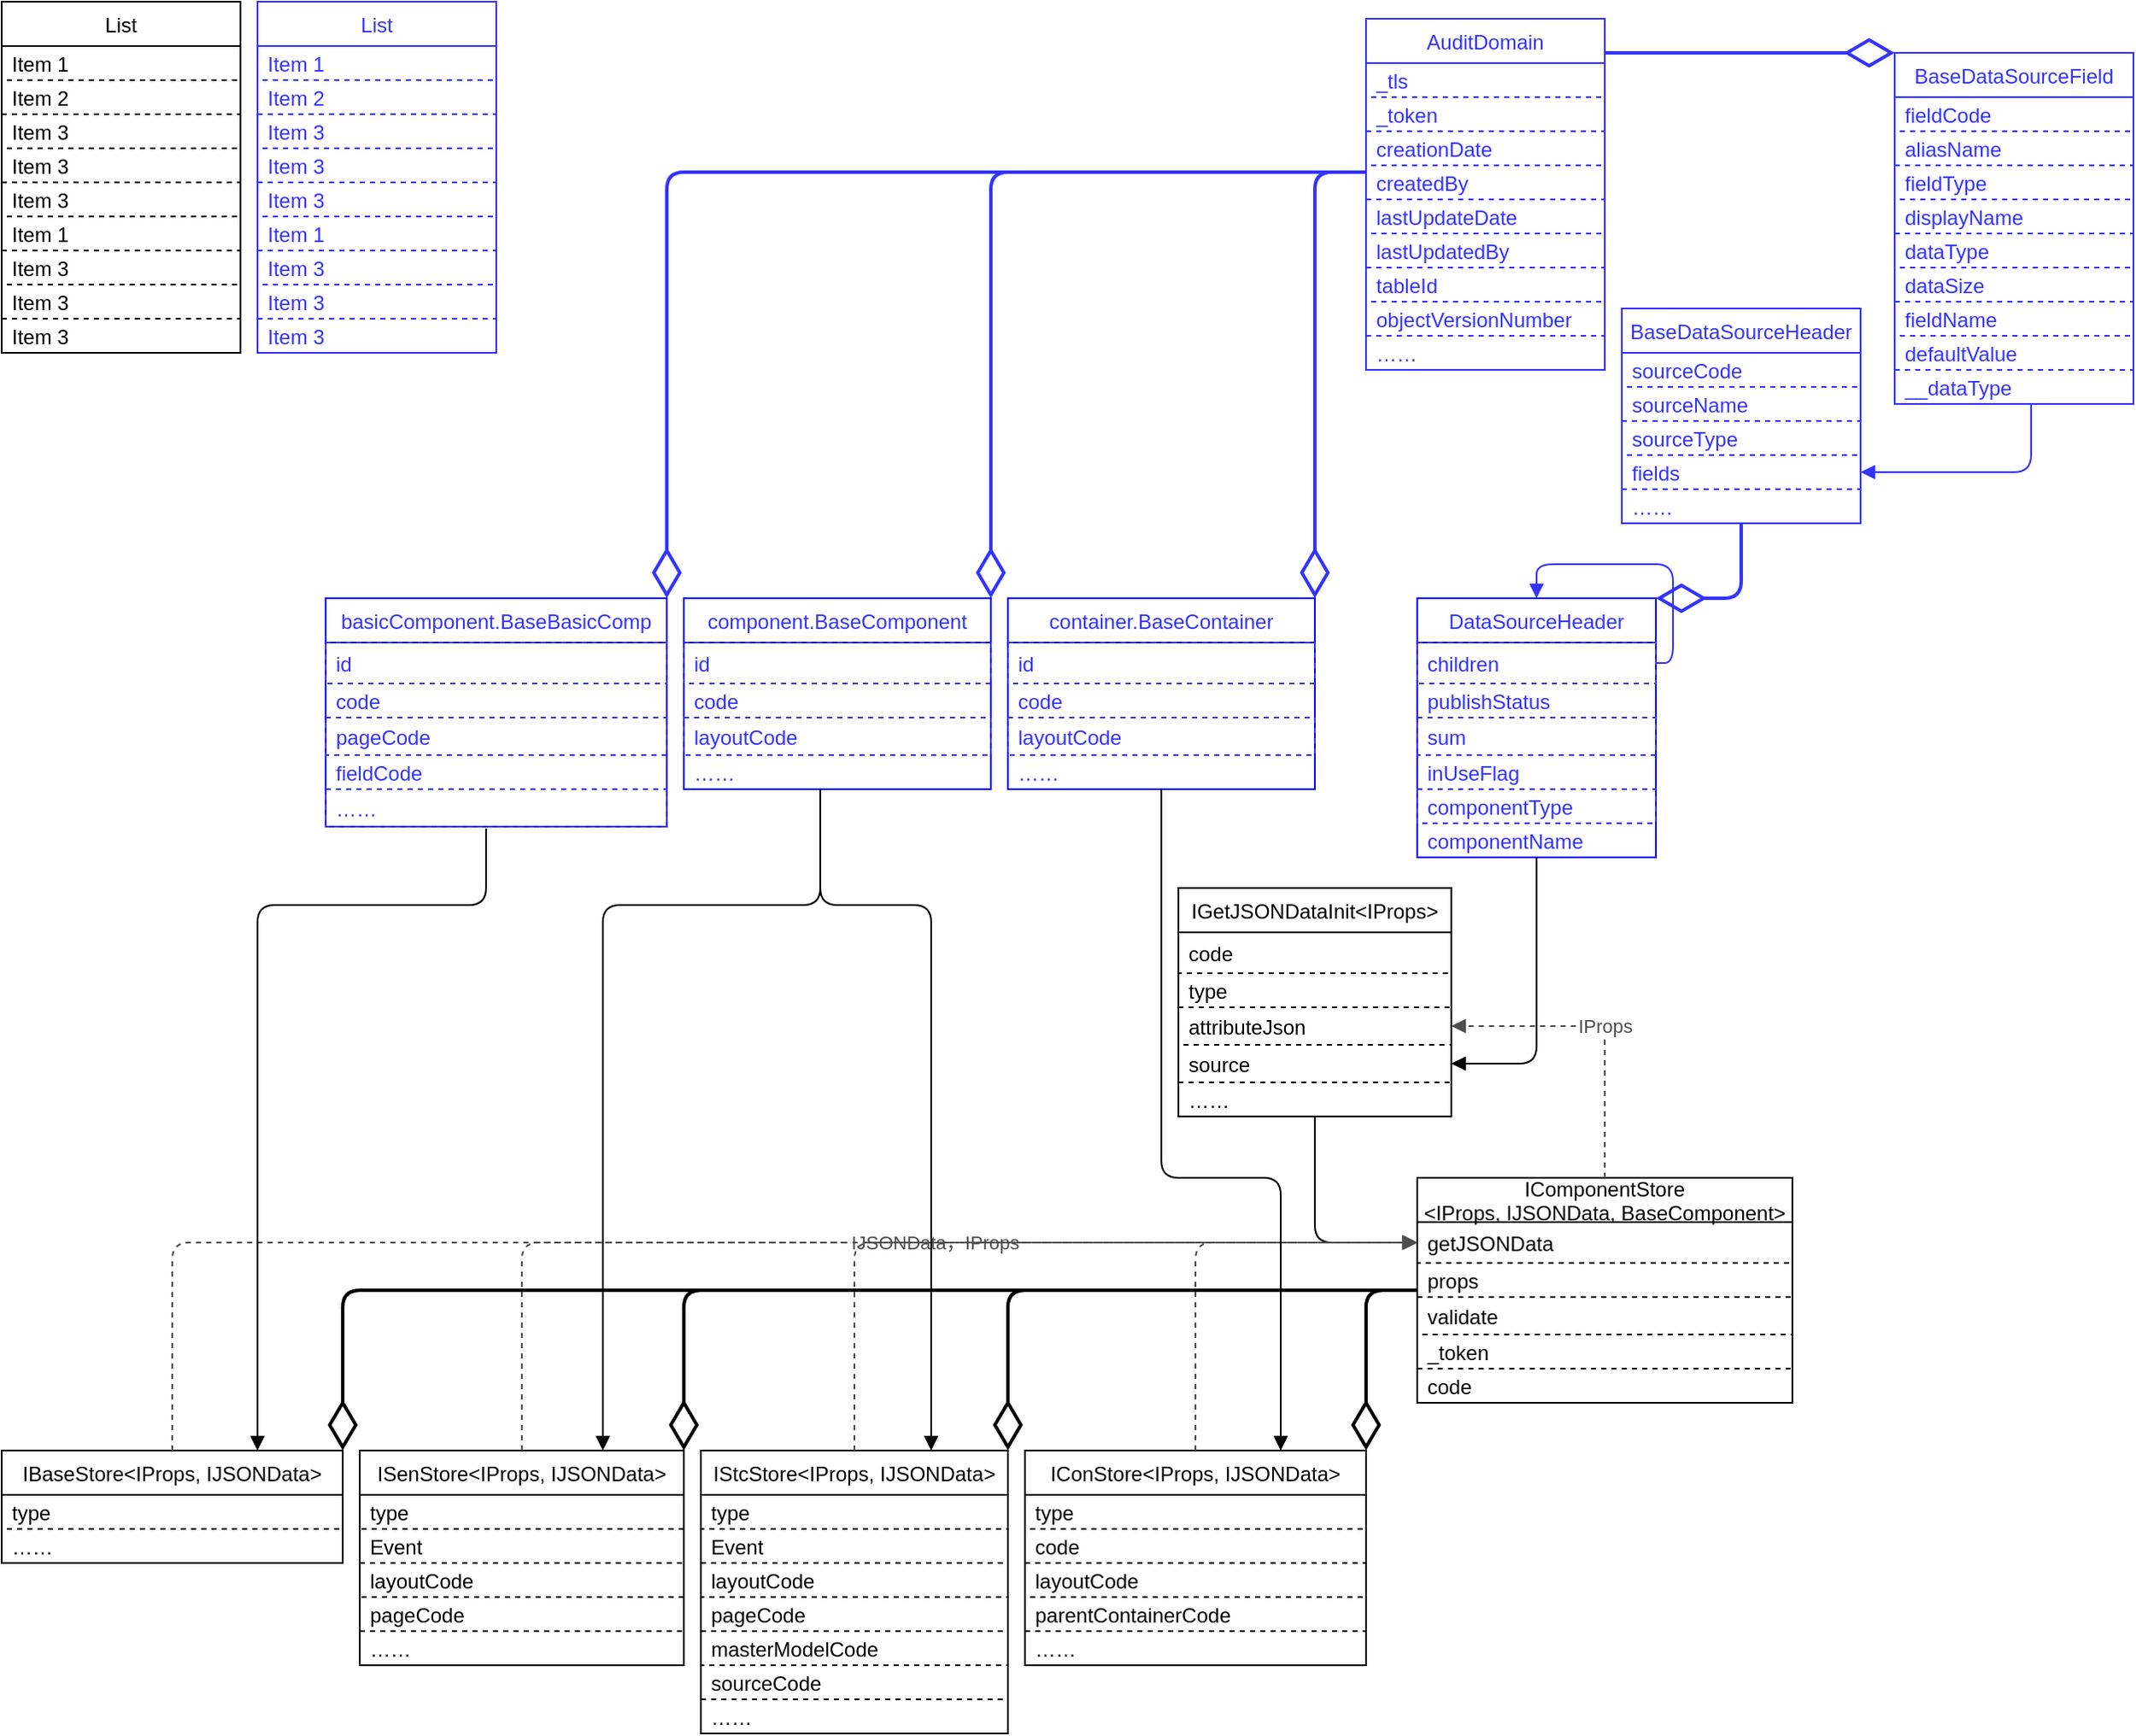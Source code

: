 <mxfile version="14.1.2" type="github">
  <diagram id="7AuxMojkvwGw2Cx3bqcZ" name="Page-1">
    <mxGraphModel dx="2247" dy="1885" grid="1" gridSize="10" guides="1" tooltips="1" connect="1" arrows="1" fold="1" page="1" pageScale="1" pageWidth="827" pageHeight="1169" math="0" shadow="0">
      <root>
        <mxCell id="0" />
        <mxCell id="1" parent="0" />
        <mxCell id="WyFafbCMrrmnB4Sx1nhN-28" value="List" style="swimlane;fontStyle=0;childLayout=stackLayout;horizontal=1;startSize=26;fillColor=none;horizontalStack=0;resizeParent=1;resizeParentMax=0;resizeLast=0;collapsible=1;marginBottom=0;" parent="1" vertex="1">
          <mxGeometry x="-470" y="-190" width="140" height="206" as="geometry" />
        </mxCell>
        <mxCell id="WyFafbCMrrmnB4Sx1nhN-29" value="Item 1" style="text;fillColor=none;align=left;verticalAlign=middle;spacingLeft=4;spacingRight=4;overflow=hidden;rotatable=0;points=[[0,0.5],[1,0.5]];portConstraint=eastwest;dashed=1;strokeColor=#000000;" parent="WyFafbCMrrmnB4Sx1nhN-28" vertex="1">
          <mxGeometry y="26" width="140" height="20" as="geometry" />
        </mxCell>
        <mxCell id="WyFafbCMrrmnB4Sx1nhN-30" value="Item 2" style="text;strokeColor=none;fillColor=none;align=left;verticalAlign=middle;spacingLeft=4;spacingRight=4;overflow=hidden;rotatable=0;points=[[0,0.5],[1,0.5]];portConstraint=eastwest;" parent="WyFafbCMrrmnB4Sx1nhN-28" vertex="1">
          <mxGeometry y="46" width="140" height="20" as="geometry" />
        </mxCell>
        <mxCell id="WyFafbCMrrmnB4Sx1nhN-31" value="Item 3" style="text;fillColor=none;align=left;verticalAlign=middle;spacingLeft=4;spacingRight=4;overflow=hidden;rotatable=0;points=[[0,0.5],[1,0.5]];portConstraint=eastwest;dashed=1;strokeColor=#000000;" parent="WyFafbCMrrmnB4Sx1nhN-28" vertex="1">
          <mxGeometry y="66" width="140" height="20" as="geometry" />
        </mxCell>
        <mxCell id="WyFafbCMrrmnB4Sx1nhN-37" value="Item 3" style="text;strokeColor=none;fillColor=none;align=left;verticalAlign=middle;spacingLeft=4;spacingRight=4;overflow=hidden;rotatable=0;points=[[0,0.5],[1,0.5]];portConstraint=eastwest;" parent="WyFafbCMrrmnB4Sx1nhN-28" vertex="1">
          <mxGeometry y="86" width="140" height="20" as="geometry" />
        </mxCell>
        <mxCell id="WyFafbCMrrmnB4Sx1nhN-38" value="Item 3" style="text;fillColor=none;align=left;verticalAlign=middle;spacingLeft=4;spacingRight=4;overflow=hidden;rotatable=0;points=[[0,0.5],[1,0.5]];portConstraint=eastwest;dashed=1;strokeColor=#000000;" parent="WyFafbCMrrmnB4Sx1nhN-28" vertex="1">
          <mxGeometry y="106" width="140" height="20" as="geometry" />
        </mxCell>
        <mxCell id="WyFafbCMrrmnB4Sx1nhN-87" value="Item 1" style="text;strokeColor=none;fillColor=none;align=left;verticalAlign=middle;spacingLeft=4;spacingRight=4;overflow=hidden;rotatable=0;points=[[0,0.5],[1,0.5]];portConstraint=eastwest;dashed=1;" parent="WyFafbCMrrmnB4Sx1nhN-28" vertex="1">
          <mxGeometry y="126" width="140" height="20" as="geometry" />
        </mxCell>
        <mxCell id="WyFafbCMrrmnB4Sx1nhN-88" value="Item 3" style="text;fillColor=none;align=left;verticalAlign=middle;spacingLeft=4;spacingRight=4;overflow=hidden;rotatable=0;points=[[0,0.5],[1,0.5]];portConstraint=eastwest;dashed=1;strokeColor=#000000;" parent="WyFafbCMrrmnB4Sx1nhN-28" vertex="1">
          <mxGeometry y="146" width="140" height="20" as="geometry" />
        </mxCell>
        <mxCell id="WyFafbCMrrmnB4Sx1nhN-39" value="Item 3" style="text;strokeColor=none;fillColor=none;align=left;verticalAlign=middle;spacingLeft=4;spacingRight=4;overflow=hidden;rotatable=0;points=[[0,0.5],[1,0.5]];portConstraint=eastwest;" parent="WyFafbCMrrmnB4Sx1nhN-28" vertex="1">
          <mxGeometry y="166" width="140" height="20" as="geometry" />
        </mxCell>
        <mxCell id="WyFafbCMrrmnB4Sx1nhN-52" value="Item 3" style="text;fillColor=none;align=left;verticalAlign=middle;spacingLeft=4;spacingRight=4;overflow=hidden;rotatable=0;points=[[0,0.5],[1,0.5]];portConstraint=eastwest;dashed=1;strokeColor=#000000;" parent="WyFafbCMrrmnB4Sx1nhN-28" vertex="1">
          <mxGeometry y="186" width="140" height="20" as="geometry" />
        </mxCell>
        <mxCell id="WyFafbCMrrmnB4Sx1nhN-40" value="IComponentStore&#xa;&lt;IProps, IJSONData, BaseComponent&gt;" style="swimlane;fontStyle=0;childLayout=stackLayout;horizontal=1;startSize=26;fillColor=none;horizontalStack=0;resizeParent=1;resizeParentMax=0;resizeLast=0;collapsible=1;marginBottom=0;glass=0;shadow=0;sketch=0;rounded=0;" parent="1" vertex="1">
          <mxGeometry x="360" y="500" width="220" height="132" as="geometry" />
        </mxCell>
        <mxCell id="WyFafbCMrrmnB4Sx1nhN-41" value="getJSONData" style="text;fillColor=none;align=left;verticalAlign=middle;spacingLeft=4;spacingRight=4;overflow=hidden;rotatable=0;points=[[0,0.5],[1,0.5]];portConstraint=eastwest;dashed=1;perimeterSpacing=0;strokeColor=#000000;" parent="WyFafbCMrrmnB4Sx1nhN-40" vertex="1">
          <mxGeometry y="26" width="220" height="24" as="geometry" />
        </mxCell>
        <mxCell id="WyFafbCMrrmnB4Sx1nhN-42" value="props" style="text;fillColor=none;align=left;verticalAlign=middle;spacingLeft=4;spacingRight=4;overflow=hidden;rotatable=0;points=[[0,0.5],[1,0.5]];portConstraint=eastwest;dashed=1;" parent="WyFafbCMrrmnB4Sx1nhN-40" vertex="1">
          <mxGeometry y="50" width="220" height="20" as="geometry" />
        </mxCell>
        <mxCell id="WyFafbCMrrmnB4Sx1nhN-43" value="validate" style="text;fillColor=none;align=left;verticalAlign=middle;spacingLeft=4;spacingRight=4;overflow=hidden;rotatable=0;points=[[0,0.5],[1,0.5]];portConstraint=eastwest;dashed=1;strokeColor=#000000;" parent="WyFafbCMrrmnB4Sx1nhN-40" vertex="1">
          <mxGeometry y="70" width="220" height="22" as="geometry" />
        </mxCell>
        <mxCell id="WyFafbCMrrmnB4Sx1nhN-44" value="_token" style="text;fillColor=none;align=left;verticalAlign=middle;spacingLeft=4;spacingRight=4;overflow=hidden;rotatable=0;points=[[0,0.5],[1,0.5]];portConstraint=eastwest;dashed=1;" parent="WyFafbCMrrmnB4Sx1nhN-40" vertex="1">
          <mxGeometry y="92" width="220" height="20" as="geometry" />
        </mxCell>
        <mxCell id="WyFafbCMrrmnB4Sx1nhN-45" value="code" style="text;fillColor=none;align=left;verticalAlign=middle;spacingLeft=4;spacingRight=4;overflow=hidden;rotatable=0;points=[[0,0.5],[1,0.5]];portConstraint=eastwest;dashed=1;strokeColor=#000000;" parent="WyFafbCMrrmnB4Sx1nhN-40" vertex="1">
          <mxGeometry y="112" width="220" height="20" as="geometry" />
        </mxCell>
        <mxCell id="WyFafbCMrrmnB4Sx1nhN-54" value="IGetJSONDataInit&lt;IProps&gt;" style="swimlane;fontStyle=0;childLayout=stackLayout;horizontal=1;startSize=26;fillColor=none;horizontalStack=0;resizeParent=1;resizeParentMax=0;resizeLast=0;collapsible=1;marginBottom=0;" parent="1" vertex="1">
          <mxGeometry x="220" y="330" width="160" height="134" as="geometry" />
        </mxCell>
        <mxCell id="WyFafbCMrrmnB4Sx1nhN-55" value="code" style="text;fillColor=none;align=left;verticalAlign=middle;spacingLeft=4;spacingRight=4;overflow=hidden;rotatable=0;points=[[0,0.5],[1,0.5]];portConstraint=eastwest;dashed=1;strokeColor=#000000;" parent="WyFafbCMrrmnB4Sx1nhN-54" vertex="1">
          <mxGeometry y="26" width="160" height="24" as="geometry" />
        </mxCell>
        <mxCell id="WyFafbCMrrmnB4Sx1nhN-56" value="type" style="text;strokeColor=none;fillColor=none;align=left;verticalAlign=middle;spacingLeft=4;spacingRight=4;overflow=hidden;rotatable=0;points=[[0,0.5],[1,0.5]];portConstraint=eastwest;" parent="WyFafbCMrrmnB4Sx1nhN-54" vertex="1">
          <mxGeometry y="50" width="160" height="20" as="geometry" />
        </mxCell>
        <mxCell id="WyFafbCMrrmnB4Sx1nhN-57" value="attributeJson" style="text;fillColor=none;align=left;verticalAlign=middle;spacingLeft=4;spacingRight=4;overflow=hidden;rotatable=0;points=[[0,0.5],[1,0.5]];portConstraint=eastwest;dashed=1;strokeColor=#000000;" parent="WyFafbCMrrmnB4Sx1nhN-54" vertex="1">
          <mxGeometry y="70" width="160" height="22" as="geometry" />
        </mxCell>
        <mxCell id="WyFafbCMrrmnB4Sx1nhN-68" value="source" style="text;strokeColor=none;fillColor=none;align=left;verticalAlign=middle;spacingLeft=4;spacingRight=4;overflow=hidden;rotatable=0;points=[[0,0.5],[1,0.5]];portConstraint=eastwest;" parent="WyFafbCMrrmnB4Sx1nhN-54" vertex="1">
          <mxGeometry y="92" width="160" height="22" as="geometry" />
        </mxCell>
        <mxCell id="WyFafbCMrrmnB4Sx1nhN-61" value="……" style="text;fillColor=none;align=left;verticalAlign=middle;spacingLeft=4;spacingRight=4;overflow=hidden;rotatable=0;points=[[0,0.5],[1,0.5]];portConstraint=eastwest;dashed=1;strokeColor=#000000;" parent="WyFafbCMrrmnB4Sx1nhN-54" vertex="1">
          <mxGeometry y="114" width="160" height="20" as="geometry" />
        </mxCell>
        <mxCell id="WyFafbCMrrmnB4Sx1nhN-63" value="IProps" style="endArrow=block;endFill=1;endSize=6;html=1;exitX=0.5;exitY=0;exitDx=0;exitDy=0;dashed=1;edgeStyle=orthogonalEdgeStyle;strokeColor=#4D4D4D;fontColor=#4D4D4D;" parent="1" source="WyFafbCMrrmnB4Sx1nhN-40" target="WyFafbCMrrmnB4Sx1nhN-57" edge="1">
          <mxGeometry width="100" relative="1" as="geometry">
            <mxPoint y="371" as="sourcePoint" />
            <mxPoint x="120" y="370" as="targetPoint" />
          </mxGeometry>
        </mxCell>
        <mxCell id="WyFafbCMrrmnB4Sx1nhN-64" value="" style="endArrow=block;endFill=1;endSize=6;html=1;edgeStyle=orthogonalEdgeStyle;" parent="1" source="WyFafbCMrrmnB4Sx1nhN-54" target="WyFafbCMrrmnB4Sx1nhN-41" edge="1">
          <mxGeometry width="100" relative="1" as="geometry">
            <mxPoint x="240" y="571" as="sourcePoint" />
            <mxPoint x="300" y="571" as="targetPoint" />
          </mxGeometry>
        </mxCell>
        <object label="DataSourceHeader" cc="cc" id="WyFafbCMrrmnB4Sx1nhN-75">
          <mxCell style="swimlane;fontStyle=0;childLayout=stackLayout;horizontal=1;startSize=26;fillColor=none;horizontalStack=0;resizeParent=1;resizeParentMax=0;resizeLast=0;collapsible=1;marginBottom=0;strokeColor=#0000FF;fontColor=#3333FF;" parent="1" vertex="1">
            <mxGeometry x="360" y="160" width="140" height="152" as="geometry" />
          </mxCell>
        </object>
        <mxCell id="WyFafbCMrrmnB4Sx1nhN-76" value="children" style="text;fillColor=none;align=left;verticalAlign=middle;spacingLeft=4;spacingRight=4;overflow=hidden;rotatable=0;points=[[0,0.5],[1,0.5]];portConstraint=eastwest;fontColor=#3333FF;dashed=1;strokeColor=#3333FF;" parent="WyFafbCMrrmnB4Sx1nhN-75" vertex="1">
          <mxGeometry y="26" width="140" height="24" as="geometry" />
        </mxCell>
        <mxCell id="WyFafbCMrrmnB4Sx1nhN-77" value="publishStatus" style="text;strokeColor=none;fillColor=none;align=left;verticalAlign=middle;spacingLeft=4;spacingRight=4;overflow=hidden;rotatable=0;points=[[0,0.5],[1,0.5]];portConstraint=eastwest;fontColor=#3333FF;" parent="WyFafbCMrrmnB4Sx1nhN-75" vertex="1">
          <mxGeometry y="50" width="140" height="20" as="geometry" />
        </mxCell>
        <mxCell id="WyFafbCMrrmnB4Sx1nhN-78" value="sum" style="text;fillColor=none;align=left;verticalAlign=middle;spacingLeft=4;spacingRight=4;overflow=hidden;rotatable=0;points=[[0,0.5],[1,0.5]];portConstraint=eastwest;fontColor=#3333FF;dashed=1;strokeColor=#3333FF;" parent="WyFafbCMrrmnB4Sx1nhN-75" vertex="1">
          <mxGeometry y="70" width="140" height="22" as="geometry" />
        </mxCell>
        <mxCell id="WyFafbCMrrmnB4Sx1nhN-79" value="inUseFlag" style="text;strokeColor=none;fillColor=none;align=left;verticalAlign=middle;spacingLeft=4;spacingRight=4;overflow=hidden;rotatable=0;points=[[0,0.5],[1,0.5]];portConstraint=eastwest;fontColor=#3333FF;" parent="WyFafbCMrrmnB4Sx1nhN-75" vertex="1">
          <mxGeometry y="92" width="140" height="20" as="geometry" />
        </mxCell>
        <mxCell id="WyFafbCMrrmnB4Sx1nhN-80" value="componentType" style="text;fillColor=none;align=left;verticalAlign=middle;spacingLeft=4;spacingRight=4;overflow=hidden;rotatable=0;points=[[0,0.5],[1,0.5]];portConstraint=eastwest;fontColor=#3333FF;dashed=1;strokeColor=#3333FF;" parent="WyFafbCMrrmnB4Sx1nhN-75" vertex="1">
          <mxGeometry y="112" width="140" height="20" as="geometry" />
        </mxCell>
        <mxCell id="WyFafbCMrrmnB4Sx1nhN-81" value="componentName" style="text;strokeColor=none;fillColor=none;align=left;verticalAlign=middle;spacingLeft=4;spacingRight=4;overflow=hidden;rotatable=0;points=[[0,0.5],[1,0.5]];portConstraint=eastwest;fontColor=#3333FF;" parent="WyFafbCMrrmnB4Sx1nhN-75" vertex="1">
          <mxGeometry y="132" width="140" height="20" as="geometry" />
        </mxCell>
        <mxCell id="C_I1JzvXgC_tI_1EkkCS-12" value="" style="endArrow=block;endFill=1;endSize=6;html=1;edgeStyle=orthogonalEdgeStyle;strokeColor=#3333FF;exitX=1;exitY=0.5;exitDx=0;exitDy=0;" edge="1" parent="WyFafbCMrrmnB4Sx1nhN-75" source="WyFafbCMrrmnB4Sx1nhN-76" target="WyFafbCMrrmnB4Sx1nhN-75">
          <mxGeometry width="100" relative="1" as="geometry">
            <mxPoint x="80" y="162" as="sourcePoint" />
            <mxPoint x="30" y="343" as="targetPoint" />
            <Array as="points">
              <mxPoint x="150" y="38" />
              <mxPoint x="150" y="-20" />
              <mxPoint x="70" y="-20" />
            </Array>
          </mxGeometry>
        </mxCell>
        <mxCell id="C_I1JzvXgC_tI_1EkkCS-1" value="List" style="swimlane;fontStyle=0;childLayout=stackLayout;horizontal=1;startSize=26;fillColor=none;horizontalStack=0;resizeParent=1;resizeParentMax=0;resizeLast=0;collapsible=1;marginBottom=0;fontColor=#3333FF;strokeColor=#3333FF;" vertex="1" parent="1">
          <mxGeometry x="-320" y="-190" width="140" height="206" as="geometry" />
        </mxCell>
        <mxCell id="C_I1JzvXgC_tI_1EkkCS-2" value="Item 1" style="text;fillColor=none;align=left;verticalAlign=middle;spacingLeft=4;spacingRight=4;overflow=hidden;rotatable=0;points=[[0,0.5],[1,0.5]];portConstraint=eastwest;dashed=1;fontColor=#3333FF;strokeColor=#3333FF;" vertex="1" parent="C_I1JzvXgC_tI_1EkkCS-1">
          <mxGeometry y="26" width="140" height="20" as="geometry" />
        </mxCell>
        <mxCell id="C_I1JzvXgC_tI_1EkkCS-3" value="Item 2" style="text;fillColor=none;align=left;verticalAlign=middle;spacingLeft=4;spacingRight=4;overflow=hidden;rotatable=0;points=[[0,0.5],[1,0.5]];portConstraint=eastwest;fontColor=#3333FF;" vertex="1" parent="C_I1JzvXgC_tI_1EkkCS-1">
          <mxGeometry y="46" width="140" height="20" as="geometry" />
        </mxCell>
        <mxCell id="C_I1JzvXgC_tI_1EkkCS-4" value="Item 3" style="text;fillColor=none;align=left;verticalAlign=middle;spacingLeft=4;spacingRight=4;overflow=hidden;rotatable=0;points=[[0,0.5],[1,0.5]];portConstraint=eastwest;dashed=1;fontColor=#3333FF;strokeColor=#3333FF;" vertex="1" parent="C_I1JzvXgC_tI_1EkkCS-1">
          <mxGeometry y="66" width="140" height="20" as="geometry" />
        </mxCell>
        <mxCell id="C_I1JzvXgC_tI_1EkkCS-5" value="Item 3" style="text;fillColor=none;align=left;verticalAlign=middle;spacingLeft=4;spacingRight=4;overflow=hidden;rotatable=0;points=[[0,0.5],[1,0.5]];portConstraint=eastwest;fontColor=#3333FF;" vertex="1" parent="C_I1JzvXgC_tI_1EkkCS-1">
          <mxGeometry y="86" width="140" height="20" as="geometry" />
        </mxCell>
        <mxCell id="C_I1JzvXgC_tI_1EkkCS-6" value="Item 3" style="text;fillColor=none;align=left;verticalAlign=middle;spacingLeft=4;spacingRight=4;overflow=hidden;rotatable=0;points=[[0,0.5],[1,0.5]];portConstraint=eastwest;dashed=1;fontColor=#3333FF;strokeColor=#3333FF;" vertex="1" parent="C_I1JzvXgC_tI_1EkkCS-1">
          <mxGeometry y="106" width="140" height="20" as="geometry" />
        </mxCell>
        <mxCell id="C_I1JzvXgC_tI_1EkkCS-7" value="Item 1" style="text;fillColor=none;align=left;verticalAlign=middle;spacingLeft=4;spacingRight=4;overflow=hidden;rotatable=0;points=[[0,0.5],[1,0.5]];portConstraint=eastwest;dashed=1;fontColor=#3333FF;" vertex="1" parent="C_I1JzvXgC_tI_1EkkCS-1">
          <mxGeometry y="126" width="140" height="20" as="geometry" />
        </mxCell>
        <mxCell id="C_I1JzvXgC_tI_1EkkCS-8" value="Item 3" style="text;fillColor=none;align=left;verticalAlign=middle;spacingLeft=4;spacingRight=4;overflow=hidden;rotatable=0;points=[[0,0.5],[1,0.5]];portConstraint=eastwest;dashed=1;fontColor=#3333FF;strokeColor=#3333FF;" vertex="1" parent="C_I1JzvXgC_tI_1EkkCS-1">
          <mxGeometry y="146" width="140" height="20" as="geometry" />
        </mxCell>
        <mxCell id="C_I1JzvXgC_tI_1EkkCS-9" value="Item 3" style="text;fillColor=none;align=left;verticalAlign=middle;spacingLeft=4;spacingRight=4;overflow=hidden;rotatable=0;points=[[0,0.5],[1,0.5]];portConstraint=eastwest;fontColor=#3333FF;" vertex="1" parent="C_I1JzvXgC_tI_1EkkCS-1">
          <mxGeometry y="166" width="140" height="20" as="geometry" />
        </mxCell>
        <mxCell id="C_I1JzvXgC_tI_1EkkCS-10" value="Item 3" style="text;fillColor=none;align=left;verticalAlign=middle;spacingLeft=4;spacingRight=4;overflow=hidden;rotatable=0;points=[[0,0.5],[1,0.5]];portConstraint=eastwest;dashed=1;fontColor=#3333FF;strokeColor=#3333FF;" vertex="1" parent="C_I1JzvXgC_tI_1EkkCS-1">
          <mxGeometry y="186" width="140" height="20" as="geometry" />
        </mxCell>
        <mxCell id="C_I1JzvXgC_tI_1EkkCS-11" value="" style="endArrow=block;endFill=1;endSize=6;html=1;edgeStyle=orthogonalEdgeStyle;entryX=1;entryY=0.5;entryDx=0;entryDy=0;" edge="1" parent="1" source="WyFafbCMrrmnB4Sx1nhN-75" target="WyFafbCMrrmnB4Sx1nhN-68">
          <mxGeometry width="100" relative="1" as="geometry">
            <mxPoint x="310" y="444" as="sourcePoint" />
            <mxPoint x="240" y="528" as="targetPoint" />
          </mxGeometry>
        </mxCell>
        <mxCell id="C_I1JzvXgC_tI_1EkkCS-14" value="BaseDataSourceHeader" style="swimlane;fontStyle=0;childLayout=stackLayout;horizontal=1;startSize=26;fillColor=none;horizontalStack=0;resizeParent=1;resizeParentMax=0;resizeLast=0;collapsible=1;marginBottom=0;fontColor=#3333FF;strokeColor=#3333FF;" vertex="1" parent="1">
          <mxGeometry x="480" y="-10" width="140" height="126" as="geometry" />
        </mxCell>
        <mxCell id="C_I1JzvXgC_tI_1EkkCS-15" value="sourceCode" style="text;fillColor=none;align=left;verticalAlign=middle;spacingLeft=4;spacingRight=4;overflow=hidden;rotatable=0;points=[[0,0.5],[1,0.5]];portConstraint=eastwest;dashed=1;fontColor=#3333FF;strokeColor=#3333FF;" vertex="1" parent="C_I1JzvXgC_tI_1EkkCS-14">
          <mxGeometry y="26" width="140" height="20" as="geometry" />
        </mxCell>
        <mxCell id="C_I1JzvXgC_tI_1EkkCS-16" value="sourceName" style="text;fillColor=none;align=left;verticalAlign=middle;spacingLeft=4;spacingRight=4;overflow=hidden;rotatable=0;points=[[0,0.5],[1,0.5]];portConstraint=eastwest;fontColor=#3333FF;" vertex="1" parent="C_I1JzvXgC_tI_1EkkCS-14">
          <mxGeometry y="46" width="140" height="20" as="geometry" />
        </mxCell>
        <mxCell id="C_I1JzvXgC_tI_1EkkCS-17" value="sourceType" style="text;fillColor=none;align=left;verticalAlign=middle;spacingLeft=4;spacingRight=4;overflow=hidden;rotatable=0;points=[[0,0.5],[1,0.5]];portConstraint=eastwest;dashed=1;fontColor=#3333FF;strokeColor=#3333FF;" vertex="1" parent="C_I1JzvXgC_tI_1EkkCS-14">
          <mxGeometry y="66" width="140" height="20" as="geometry" />
        </mxCell>
        <mxCell id="C_I1JzvXgC_tI_1EkkCS-18" value="fields" style="text;fillColor=none;align=left;verticalAlign=middle;spacingLeft=4;spacingRight=4;overflow=hidden;rotatable=0;points=[[0,0.5],[1,0.5]];portConstraint=eastwest;fontColor=#3333FF;" vertex="1" parent="C_I1JzvXgC_tI_1EkkCS-14">
          <mxGeometry y="86" width="140" height="20" as="geometry" />
        </mxCell>
        <mxCell id="C_I1JzvXgC_tI_1EkkCS-19" value="……" style="text;fillColor=none;align=left;verticalAlign=middle;spacingLeft=4;spacingRight=4;overflow=hidden;rotatable=0;points=[[0,0.5],[1,0.5]];portConstraint=eastwest;dashed=1;fontColor=#3333FF;strokeColor=#3333FF;" vertex="1" parent="C_I1JzvXgC_tI_1EkkCS-14">
          <mxGeometry y="106" width="140" height="20" as="geometry" />
        </mxCell>
        <mxCell id="C_I1JzvXgC_tI_1EkkCS-38" value="" style="endArrow=diamondThin;endFill=0;endSize=24;html=1;strokeWidth=2;fontColor=#808080;edgeStyle=orthogonalEdgeStyle;strokeColor=#3333FF;entryX=1;entryY=0;entryDx=0;entryDy=0;" edge="1" parent="1" source="C_I1JzvXgC_tI_1EkkCS-14" target="WyFafbCMrrmnB4Sx1nhN-75">
          <mxGeometry width="160" relative="1" as="geometry">
            <mxPoint x="50" y="293.556" as="sourcePoint" />
            <mxPoint x="210" y="290" as="targetPoint" />
            <Array as="points">
              <mxPoint x="550" y="160" />
            </Array>
          </mxGeometry>
        </mxCell>
        <mxCell id="C_I1JzvXgC_tI_1EkkCS-39" value="BaseDataSourceField" style="swimlane;fontStyle=0;childLayout=stackLayout;horizontal=1;startSize=26;fillColor=none;horizontalStack=0;resizeParent=1;resizeParentMax=0;resizeLast=0;collapsible=1;marginBottom=0;fontColor=#3333FF;strokeColor=#3333FF;" vertex="1" parent="1">
          <mxGeometry x="640" y="-160" width="140" height="206" as="geometry" />
        </mxCell>
        <mxCell id="C_I1JzvXgC_tI_1EkkCS-40" value="fieldCode" style="text;fillColor=none;align=left;verticalAlign=middle;spacingLeft=4;spacingRight=4;overflow=hidden;rotatable=0;points=[[0,0.5],[1,0.5]];portConstraint=eastwest;dashed=1;fontColor=#3333FF;strokeColor=#3333FF;" vertex="1" parent="C_I1JzvXgC_tI_1EkkCS-39">
          <mxGeometry y="26" width="140" height="20" as="geometry" />
        </mxCell>
        <mxCell id="C_I1JzvXgC_tI_1EkkCS-41" value="aliasName" style="text;fillColor=none;align=left;verticalAlign=middle;spacingLeft=4;spacingRight=4;overflow=hidden;rotatable=0;points=[[0,0.5],[1,0.5]];portConstraint=eastwest;fontColor=#3333FF;" vertex="1" parent="C_I1JzvXgC_tI_1EkkCS-39">
          <mxGeometry y="46" width="140" height="20" as="geometry" />
        </mxCell>
        <mxCell id="C_I1JzvXgC_tI_1EkkCS-42" value="fieldType" style="text;fillColor=none;align=left;verticalAlign=middle;spacingLeft=4;spacingRight=4;overflow=hidden;rotatable=0;points=[[0,0.5],[1,0.5]];portConstraint=eastwest;dashed=1;fontColor=#3333FF;strokeColor=#3333FF;" vertex="1" parent="C_I1JzvXgC_tI_1EkkCS-39">
          <mxGeometry y="66" width="140" height="20" as="geometry" />
        </mxCell>
        <mxCell id="C_I1JzvXgC_tI_1EkkCS-43" value="displayName" style="text;fillColor=none;align=left;verticalAlign=middle;spacingLeft=4;spacingRight=4;overflow=hidden;rotatable=0;points=[[0,0.5],[1,0.5]];portConstraint=eastwest;fontColor=#3333FF;" vertex="1" parent="C_I1JzvXgC_tI_1EkkCS-39">
          <mxGeometry y="86" width="140" height="20" as="geometry" />
        </mxCell>
        <mxCell id="C_I1JzvXgC_tI_1EkkCS-44" value="dataType" style="text;fillColor=none;align=left;verticalAlign=middle;spacingLeft=4;spacingRight=4;overflow=hidden;rotatable=0;points=[[0,0.5],[1,0.5]];portConstraint=eastwest;dashed=1;fontColor=#3333FF;strokeColor=#3333FF;" vertex="1" parent="C_I1JzvXgC_tI_1EkkCS-39">
          <mxGeometry y="106" width="140" height="20" as="geometry" />
        </mxCell>
        <mxCell id="C_I1JzvXgC_tI_1EkkCS-45" value="dataSize" style="text;fillColor=none;align=left;verticalAlign=middle;spacingLeft=4;spacingRight=4;overflow=hidden;rotatable=0;points=[[0,0.5],[1,0.5]];portConstraint=eastwest;dashed=1;fontColor=#3333FF;" vertex="1" parent="C_I1JzvXgC_tI_1EkkCS-39">
          <mxGeometry y="126" width="140" height="20" as="geometry" />
        </mxCell>
        <mxCell id="C_I1JzvXgC_tI_1EkkCS-46" value="fieldName" style="text;fillColor=none;align=left;verticalAlign=middle;spacingLeft=4;spacingRight=4;overflow=hidden;rotatable=0;points=[[0,0.5],[1,0.5]];portConstraint=eastwest;dashed=1;fontColor=#3333FF;strokeColor=#3333FF;" vertex="1" parent="C_I1JzvXgC_tI_1EkkCS-39">
          <mxGeometry y="146" width="140" height="20" as="geometry" />
        </mxCell>
        <mxCell id="C_I1JzvXgC_tI_1EkkCS-47" value="defaultValue" style="text;fillColor=none;align=left;verticalAlign=middle;spacingLeft=4;spacingRight=4;overflow=hidden;rotatable=0;points=[[0,0.5],[1,0.5]];portConstraint=eastwest;fontColor=#3333FF;" vertex="1" parent="C_I1JzvXgC_tI_1EkkCS-39">
          <mxGeometry y="166" width="140" height="20" as="geometry" />
        </mxCell>
        <mxCell id="C_I1JzvXgC_tI_1EkkCS-48" value="__dataType" style="text;fillColor=none;align=left;verticalAlign=middle;spacingLeft=4;spacingRight=4;overflow=hidden;rotatable=0;points=[[0,0.5],[1,0.5]];portConstraint=eastwest;dashed=1;fontColor=#3333FF;strokeColor=#3333FF;" vertex="1" parent="C_I1JzvXgC_tI_1EkkCS-39">
          <mxGeometry y="186" width="140" height="20" as="geometry" />
        </mxCell>
        <mxCell id="C_I1JzvXgC_tI_1EkkCS-49" value="" style="endArrow=block;endFill=1;endSize=6;html=1;edgeStyle=orthogonalEdgeStyle;strokeColor=#3333FF;" edge="1" parent="1" source="C_I1JzvXgC_tI_1EkkCS-39" target="C_I1JzvXgC_tI_1EkkCS-18">
          <mxGeometry width="100" relative="1" as="geometry">
            <mxPoint x="510" y="178" as="sourcePoint" />
            <mxPoint x="440" y="140" as="targetPoint" />
            <Array as="points">
              <mxPoint x="720" y="86" />
            </Array>
          </mxGeometry>
        </mxCell>
        <mxCell id="C_I1JzvXgC_tI_1EkkCS-51" value="AuditDomain" style="swimlane;fontStyle=0;childLayout=stackLayout;horizontal=1;startSize=26;fillColor=none;horizontalStack=0;resizeParent=1;resizeParentMax=0;resizeLast=0;collapsible=1;marginBottom=0;fontColor=#3333FF;strokeColor=#3333FF;" vertex="1" parent="1">
          <mxGeometry x="330" y="-180" width="140" height="206" as="geometry" />
        </mxCell>
        <mxCell id="C_I1JzvXgC_tI_1EkkCS-52" value="_tls" style="text;fillColor=none;align=left;verticalAlign=middle;spacingLeft=4;spacingRight=4;overflow=hidden;rotatable=0;points=[[0,0.5],[1,0.5]];portConstraint=eastwest;dashed=1;fontColor=#3333FF;strokeColor=#3333FF;" vertex="1" parent="C_I1JzvXgC_tI_1EkkCS-51">
          <mxGeometry y="26" width="140" height="20" as="geometry" />
        </mxCell>
        <mxCell id="C_I1JzvXgC_tI_1EkkCS-53" value="_token" style="text;fillColor=none;align=left;verticalAlign=middle;spacingLeft=4;spacingRight=4;overflow=hidden;rotatable=0;points=[[0,0.5],[1,0.5]];portConstraint=eastwest;fontColor=#3333FF;" vertex="1" parent="C_I1JzvXgC_tI_1EkkCS-51">
          <mxGeometry y="46" width="140" height="20" as="geometry" />
        </mxCell>
        <mxCell id="C_I1JzvXgC_tI_1EkkCS-54" value="creationDate" style="text;fillColor=none;align=left;verticalAlign=middle;spacingLeft=4;spacingRight=4;overflow=hidden;rotatable=0;points=[[0,0.5],[1,0.5]];portConstraint=eastwest;dashed=1;fontColor=#3333FF;strokeColor=#3333FF;" vertex="1" parent="C_I1JzvXgC_tI_1EkkCS-51">
          <mxGeometry y="66" width="140" height="20" as="geometry" />
        </mxCell>
        <mxCell id="C_I1JzvXgC_tI_1EkkCS-55" value="createdBy" style="text;fillColor=none;align=left;verticalAlign=middle;spacingLeft=4;spacingRight=4;overflow=hidden;rotatable=0;points=[[0,0.5],[1,0.5]];portConstraint=eastwest;fontColor=#3333FF;" vertex="1" parent="C_I1JzvXgC_tI_1EkkCS-51">
          <mxGeometry y="86" width="140" height="20" as="geometry" />
        </mxCell>
        <mxCell id="C_I1JzvXgC_tI_1EkkCS-56" value="lastUpdateDate" style="text;fillColor=none;align=left;verticalAlign=middle;spacingLeft=4;spacingRight=4;overflow=hidden;rotatable=0;points=[[0,0.5],[1,0.5]];portConstraint=eastwest;dashed=1;fontColor=#3333FF;strokeColor=#3333FF;" vertex="1" parent="C_I1JzvXgC_tI_1EkkCS-51">
          <mxGeometry y="106" width="140" height="20" as="geometry" />
        </mxCell>
        <mxCell id="C_I1JzvXgC_tI_1EkkCS-57" value="lastUpdatedBy" style="text;fillColor=none;align=left;verticalAlign=middle;spacingLeft=4;spacingRight=4;overflow=hidden;rotatable=0;points=[[0,0.5],[1,0.5]];portConstraint=eastwest;dashed=1;fontColor=#3333FF;" vertex="1" parent="C_I1JzvXgC_tI_1EkkCS-51">
          <mxGeometry y="126" width="140" height="20" as="geometry" />
        </mxCell>
        <mxCell id="C_I1JzvXgC_tI_1EkkCS-58" value="tableId" style="text;fillColor=none;align=left;verticalAlign=middle;spacingLeft=4;spacingRight=4;overflow=hidden;rotatable=0;points=[[0,0.5],[1,0.5]];portConstraint=eastwest;dashed=1;fontColor=#3333FF;strokeColor=#3333FF;" vertex="1" parent="C_I1JzvXgC_tI_1EkkCS-51">
          <mxGeometry y="146" width="140" height="20" as="geometry" />
        </mxCell>
        <mxCell id="C_I1JzvXgC_tI_1EkkCS-59" value="objectVersionNumber" style="text;fillColor=none;align=left;verticalAlign=middle;spacingLeft=4;spacingRight=4;overflow=hidden;rotatable=0;points=[[0,0.5],[1,0.5]];portConstraint=eastwest;fontColor=#3333FF;" vertex="1" parent="C_I1JzvXgC_tI_1EkkCS-51">
          <mxGeometry y="166" width="140" height="20" as="geometry" />
        </mxCell>
        <mxCell id="C_I1JzvXgC_tI_1EkkCS-60" value="……" style="text;fillColor=none;align=left;verticalAlign=middle;spacingLeft=4;spacingRight=4;overflow=hidden;rotatable=0;points=[[0,0.5],[1,0.5]];portConstraint=eastwest;dashed=1;fontColor=#3333FF;strokeColor=#3333FF;" vertex="1" parent="C_I1JzvXgC_tI_1EkkCS-51">
          <mxGeometry y="186" width="140" height="20" as="geometry" />
        </mxCell>
        <mxCell id="C_I1JzvXgC_tI_1EkkCS-61" value="" style="endArrow=diamondThin;endFill=0;endSize=24;html=1;strokeWidth=2;fontColor=#808080;edgeStyle=orthogonalEdgeStyle;strokeColor=#3333FF;entryX=0;entryY=0;entryDx=0;entryDy=0;" edge="1" parent="1" source="C_I1JzvXgC_tI_1EkkCS-51" target="C_I1JzvXgC_tI_1EkkCS-39">
          <mxGeometry width="160" relative="1" as="geometry">
            <mxPoint x="560" y="126" as="sourcePoint" />
            <mxPoint x="510" y="180" as="targetPoint" />
            <Array as="points">
              <mxPoint x="520" y="-160" />
              <mxPoint x="520" y="-160" />
            </Array>
          </mxGeometry>
        </mxCell>
        <object label="component.BaseComponent" cc="cc" id="C_I1JzvXgC_tI_1EkkCS-62">
          <mxCell style="swimlane;fontStyle=0;childLayout=stackLayout;horizontal=1;startSize=26;fillColor=none;horizontalStack=0;resizeParent=1;resizeParentMax=0;resizeLast=0;collapsible=1;marginBottom=0;strokeColor=#0000FF;fontColor=#3333FF;" vertex="1" parent="1">
            <mxGeometry x="-70" y="160" width="180" height="112" as="geometry" />
          </mxCell>
        </object>
        <mxCell id="C_I1JzvXgC_tI_1EkkCS-63" value="id" style="text;fillColor=none;align=left;verticalAlign=middle;spacingLeft=4;spacingRight=4;overflow=hidden;rotatable=0;points=[[0,0.5],[1,0.5]];portConstraint=eastwest;fontColor=#3333FF;dashed=1;strokeColor=#3333FF;" vertex="1" parent="C_I1JzvXgC_tI_1EkkCS-62">
          <mxGeometry y="26" width="180" height="24" as="geometry" />
        </mxCell>
        <mxCell id="C_I1JzvXgC_tI_1EkkCS-64" value="code" style="text;strokeColor=none;fillColor=none;align=left;verticalAlign=middle;spacingLeft=4;spacingRight=4;overflow=hidden;rotatable=0;points=[[0,0.5],[1,0.5]];portConstraint=eastwest;fontColor=#3333FF;" vertex="1" parent="C_I1JzvXgC_tI_1EkkCS-62">
          <mxGeometry y="50" width="180" height="20" as="geometry" />
        </mxCell>
        <mxCell id="C_I1JzvXgC_tI_1EkkCS-65" value="layoutCode" style="text;fillColor=none;align=left;verticalAlign=middle;spacingLeft=4;spacingRight=4;overflow=hidden;rotatable=0;points=[[0,0.5],[1,0.5]];portConstraint=eastwest;fontColor=#3333FF;dashed=1;strokeColor=#3333FF;" vertex="1" parent="C_I1JzvXgC_tI_1EkkCS-62">
          <mxGeometry y="70" width="180" height="22" as="geometry" />
        </mxCell>
        <mxCell id="C_I1JzvXgC_tI_1EkkCS-68" value="……" style="text;strokeColor=none;fillColor=none;align=left;verticalAlign=middle;spacingLeft=4;spacingRight=4;overflow=hidden;rotatable=0;points=[[0,0.5],[1,0.5]];portConstraint=eastwest;fontColor=#3333FF;" vertex="1" parent="C_I1JzvXgC_tI_1EkkCS-62">
          <mxGeometry y="92" width="180" height="20" as="geometry" />
        </mxCell>
        <object label="basicComponent.BaseBasicComp" cc="cc" id="C_I1JzvXgC_tI_1EkkCS-70">
          <mxCell style="swimlane;fontStyle=0;childLayout=stackLayout;horizontal=1;startSize=26;fillColor=none;horizontalStack=0;resizeParent=1;resizeParentMax=0;resizeLast=0;collapsible=1;marginBottom=0;strokeColor=#0000FF;fontColor=#3333FF;" vertex="1" parent="1">
            <mxGeometry x="-280" y="160" width="200" height="134" as="geometry" />
          </mxCell>
        </object>
        <mxCell id="C_I1JzvXgC_tI_1EkkCS-71" value="id" style="text;fillColor=none;align=left;verticalAlign=middle;spacingLeft=4;spacingRight=4;overflow=hidden;rotatable=0;points=[[0,0.5],[1,0.5]];portConstraint=eastwest;fontColor=#3333FF;dashed=1;strokeColor=#3333FF;" vertex="1" parent="C_I1JzvXgC_tI_1EkkCS-70">
          <mxGeometry y="26" width="200" height="24" as="geometry" />
        </mxCell>
        <mxCell id="C_I1JzvXgC_tI_1EkkCS-72" value="code" style="text;strokeColor=none;fillColor=none;align=left;verticalAlign=middle;spacingLeft=4;spacingRight=4;overflow=hidden;rotatable=0;points=[[0,0.5],[1,0.5]];portConstraint=eastwest;fontColor=#3333FF;" vertex="1" parent="C_I1JzvXgC_tI_1EkkCS-70">
          <mxGeometry y="50" width="200" height="20" as="geometry" />
        </mxCell>
        <mxCell id="C_I1JzvXgC_tI_1EkkCS-73" value="pageCode" style="text;fillColor=none;align=left;verticalAlign=middle;spacingLeft=4;spacingRight=4;overflow=hidden;rotatable=0;points=[[0,0.5],[1,0.5]];portConstraint=eastwest;fontColor=#3333FF;dashed=1;strokeColor=#3333FF;" vertex="1" parent="C_I1JzvXgC_tI_1EkkCS-70">
          <mxGeometry y="70" width="200" height="22" as="geometry" />
        </mxCell>
        <mxCell id="C_I1JzvXgC_tI_1EkkCS-80" value="fieldCode" style="text;strokeColor=none;fillColor=none;align=left;verticalAlign=middle;spacingLeft=4;spacingRight=4;overflow=hidden;rotatable=0;points=[[0,0.5],[1,0.5]];portConstraint=eastwest;fontColor=#3333FF;" vertex="1" parent="C_I1JzvXgC_tI_1EkkCS-70">
          <mxGeometry y="92" width="200" height="20" as="geometry" />
        </mxCell>
        <mxCell id="C_I1JzvXgC_tI_1EkkCS-81" value="……" style="text;fillColor=none;align=left;verticalAlign=middle;spacingLeft=4;spacingRight=4;overflow=hidden;rotatable=0;points=[[0,0.5],[1,0.5]];portConstraint=eastwest;fontColor=#3333FF;dashed=1;strokeColor=#3333FF;" vertex="1" parent="C_I1JzvXgC_tI_1EkkCS-70">
          <mxGeometry y="112" width="200" height="22" as="geometry" />
        </mxCell>
        <object label="container.BaseContainer" cc="cc" id="C_I1JzvXgC_tI_1EkkCS-82">
          <mxCell style="swimlane;fontStyle=0;childLayout=stackLayout;horizontal=1;startSize=26;fillColor=none;horizontalStack=0;resizeParent=1;resizeParentMax=0;resizeLast=0;collapsible=1;marginBottom=0;strokeColor=#0000FF;fontColor=#3333FF;" vertex="1" parent="1">
            <mxGeometry x="120" y="160" width="180" height="112" as="geometry" />
          </mxCell>
        </object>
        <mxCell id="C_I1JzvXgC_tI_1EkkCS-83" value="id" style="text;fillColor=none;align=left;verticalAlign=middle;spacingLeft=4;spacingRight=4;overflow=hidden;rotatable=0;points=[[0,0.5],[1,0.5]];portConstraint=eastwest;fontColor=#3333FF;dashed=1;strokeColor=#3333FF;" vertex="1" parent="C_I1JzvXgC_tI_1EkkCS-82">
          <mxGeometry y="26" width="180" height="24" as="geometry" />
        </mxCell>
        <mxCell id="C_I1JzvXgC_tI_1EkkCS-84" value="code" style="text;strokeColor=none;fillColor=none;align=left;verticalAlign=middle;spacingLeft=4;spacingRight=4;overflow=hidden;rotatable=0;points=[[0,0.5],[1,0.5]];portConstraint=eastwest;fontColor=#3333FF;" vertex="1" parent="C_I1JzvXgC_tI_1EkkCS-82">
          <mxGeometry y="50" width="180" height="20" as="geometry" />
        </mxCell>
        <mxCell id="C_I1JzvXgC_tI_1EkkCS-85" value="layoutCode" style="text;fillColor=none;align=left;verticalAlign=middle;spacingLeft=4;spacingRight=4;overflow=hidden;rotatable=0;points=[[0,0.5],[1,0.5]];portConstraint=eastwest;fontColor=#3333FF;dashed=1;strokeColor=#3333FF;" vertex="1" parent="C_I1JzvXgC_tI_1EkkCS-82">
          <mxGeometry y="70" width="180" height="22" as="geometry" />
        </mxCell>
        <mxCell id="C_I1JzvXgC_tI_1EkkCS-86" value="……" style="text;strokeColor=none;fillColor=none;align=left;verticalAlign=middle;spacingLeft=4;spacingRight=4;overflow=hidden;rotatable=0;points=[[0,0.5],[1,0.5]];portConstraint=eastwest;fontColor=#3333FF;" vertex="1" parent="C_I1JzvXgC_tI_1EkkCS-82">
          <mxGeometry y="92" width="180" height="20" as="geometry" />
        </mxCell>
        <mxCell id="C_I1JzvXgC_tI_1EkkCS-87" value="" style="endArrow=diamondThin;endFill=0;endSize=24;html=1;strokeWidth=2;fontColor=#808080;edgeStyle=orthogonalEdgeStyle;strokeColor=#3333FF;entryX=1;entryY=0;entryDx=0;entryDy=0;" edge="1" parent="1" source="C_I1JzvXgC_tI_1EkkCS-51" target="C_I1JzvXgC_tI_1EkkCS-82">
          <mxGeometry width="160" relative="1" as="geometry">
            <mxPoint x="490" y="-190" as="sourcePoint" />
            <mxPoint x="650" y="-150" as="targetPoint" />
            <Array as="points">
              <mxPoint x="300" y="-90" />
            </Array>
          </mxGeometry>
        </mxCell>
        <mxCell id="C_I1JzvXgC_tI_1EkkCS-88" value="" style="endArrow=diamondThin;endFill=0;endSize=24;html=1;strokeWidth=2;fontColor=#808080;edgeStyle=orthogonalEdgeStyle;strokeColor=#3333FF;entryX=1;entryY=0;entryDx=0;entryDy=0;" edge="1" parent="1" source="C_I1JzvXgC_tI_1EkkCS-51" target="C_I1JzvXgC_tI_1EkkCS-62">
          <mxGeometry width="160" relative="1" as="geometry">
            <mxPoint x="350" y="-180" as="sourcePoint" />
            <mxPoint x="310" y="170" as="targetPoint" />
            <Array as="points">
              <mxPoint x="110" y="-90" />
            </Array>
          </mxGeometry>
        </mxCell>
        <mxCell id="C_I1JzvXgC_tI_1EkkCS-89" value="" style="endArrow=diamondThin;endFill=0;endSize=24;html=1;strokeWidth=2;fontColor=#808080;edgeStyle=orthogonalEdgeStyle;strokeColor=#3333FF;entryX=1;entryY=0;entryDx=0;entryDy=0;" edge="1" parent="1" source="C_I1JzvXgC_tI_1EkkCS-51" target="C_I1JzvXgC_tI_1EkkCS-70">
          <mxGeometry width="160" relative="1" as="geometry">
            <mxPoint x="350" y="-180" as="sourcePoint" />
            <mxPoint x="120" y="170" as="targetPoint" />
            <Array as="points">
              <mxPoint x="-80" y="-90" />
            </Array>
          </mxGeometry>
        </mxCell>
        <mxCell id="C_I1JzvXgC_tI_1EkkCS-90" value="IConStore&lt;IProps, IJSONData&gt;" style="swimlane;fontStyle=0;childLayout=stackLayout;horizontal=1;startSize=26;fillColor=none;horizontalStack=0;resizeParent=1;resizeParentMax=0;resizeLast=0;collapsible=1;marginBottom=0;" vertex="1" parent="1">
          <mxGeometry x="130" y="660" width="200" height="126" as="geometry" />
        </mxCell>
        <mxCell id="C_I1JzvXgC_tI_1EkkCS-91" value="type" style="text;fillColor=none;align=left;verticalAlign=middle;spacingLeft=4;spacingRight=4;overflow=hidden;rotatable=0;points=[[0,0.5],[1,0.5]];portConstraint=eastwest;dashed=1;strokeColor=#000000;" vertex="1" parent="C_I1JzvXgC_tI_1EkkCS-90">
          <mxGeometry y="26" width="200" height="20" as="geometry" />
        </mxCell>
        <mxCell id="C_I1JzvXgC_tI_1EkkCS-92" value="code" style="text;strokeColor=none;fillColor=none;align=left;verticalAlign=middle;spacingLeft=4;spacingRight=4;overflow=hidden;rotatable=0;points=[[0,0.5],[1,0.5]];portConstraint=eastwest;" vertex="1" parent="C_I1JzvXgC_tI_1EkkCS-90">
          <mxGeometry y="46" width="200" height="20" as="geometry" />
        </mxCell>
        <mxCell id="C_I1JzvXgC_tI_1EkkCS-93" value="layoutCode" style="text;fillColor=none;align=left;verticalAlign=middle;spacingLeft=4;spacingRight=4;overflow=hidden;rotatable=0;points=[[0,0.5],[1,0.5]];portConstraint=eastwest;dashed=1;strokeColor=#000000;" vertex="1" parent="C_I1JzvXgC_tI_1EkkCS-90">
          <mxGeometry y="66" width="200" height="20" as="geometry" />
        </mxCell>
        <mxCell id="C_I1JzvXgC_tI_1EkkCS-94" value="parentContainerCode" style="text;strokeColor=none;fillColor=none;align=left;verticalAlign=middle;spacingLeft=4;spacingRight=4;overflow=hidden;rotatable=0;points=[[0,0.5],[1,0.5]];portConstraint=eastwest;" vertex="1" parent="C_I1JzvXgC_tI_1EkkCS-90">
          <mxGeometry y="86" width="200" height="20" as="geometry" />
        </mxCell>
        <mxCell id="C_I1JzvXgC_tI_1EkkCS-97" value="……" style="text;fillColor=none;align=left;verticalAlign=middle;spacingLeft=4;spacingRight=4;overflow=hidden;rotatable=0;points=[[0,0.5],[1,0.5]];portConstraint=eastwest;dashed=1;strokeColor=#000000;" vertex="1" parent="C_I1JzvXgC_tI_1EkkCS-90">
          <mxGeometry y="106" width="200" height="20" as="geometry" />
        </mxCell>
        <mxCell id="C_I1JzvXgC_tI_1EkkCS-100" value="IStcStore&lt;IProps, IJSONData&gt;" style="swimlane;fontStyle=0;childLayout=stackLayout;horizontal=1;startSize=26;fillColor=none;horizontalStack=0;resizeParent=1;resizeParentMax=0;resizeLast=0;collapsible=1;marginBottom=0;" vertex="1" parent="1">
          <mxGeometry x="-60" y="660" width="180" height="166" as="geometry" />
        </mxCell>
        <mxCell id="C_I1JzvXgC_tI_1EkkCS-101" value="type" style="text;fillColor=none;align=left;verticalAlign=middle;spacingLeft=4;spacingRight=4;overflow=hidden;rotatable=0;points=[[0,0.5],[1,0.5]];portConstraint=eastwest;dashed=1;strokeColor=#000000;" vertex="1" parent="C_I1JzvXgC_tI_1EkkCS-100">
          <mxGeometry y="26" width="180" height="20" as="geometry" />
        </mxCell>
        <mxCell id="C_I1JzvXgC_tI_1EkkCS-102" value="Event" style="text;strokeColor=none;fillColor=none;align=left;verticalAlign=middle;spacingLeft=4;spacingRight=4;overflow=hidden;rotatable=0;points=[[0,0.5],[1,0.5]];portConstraint=eastwest;" vertex="1" parent="C_I1JzvXgC_tI_1EkkCS-100">
          <mxGeometry y="46" width="180" height="20" as="geometry" />
        </mxCell>
        <mxCell id="C_I1JzvXgC_tI_1EkkCS-103" value="layoutCode" style="text;fillColor=none;align=left;verticalAlign=middle;spacingLeft=4;spacingRight=4;overflow=hidden;rotatable=0;points=[[0,0.5],[1,0.5]];portConstraint=eastwest;dashed=1;strokeColor=#000000;" vertex="1" parent="C_I1JzvXgC_tI_1EkkCS-100">
          <mxGeometry y="66" width="180" height="20" as="geometry" />
        </mxCell>
        <mxCell id="C_I1JzvXgC_tI_1EkkCS-104" value="pageCode" style="text;strokeColor=none;fillColor=none;align=left;verticalAlign=middle;spacingLeft=4;spacingRight=4;overflow=hidden;rotatable=0;points=[[0,0.5],[1,0.5]];portConstraint=eastwest;" vertex="1" parent="C_I1JzvXgC_tI_1EkkCS-100">
          <mxGeometry y="86" width="180" height="20" as="geometry" />
        </mxCell>
        <mxCell id="C_I1JzvXgC_tI_1EkkCS-105" value="masterModelCode" style="text;fillColor=none;align=left;verticalAlign=middle;spacingLeft=4;spacingRight=4;overflow=hidden;rotatable=0;points=[[0,0.5],[1,0.5]];portConstraint=eastwest;dashed=1;strokeColor=#000000;" vertex="1" parent="C_I1JzvXgC_tI_1EkkCS-100">
          <mxGeometry y="106" width="180" height="20" as="geometry" />
        </mxCell>
        <mxCell id="C_I1JzvXgC_tI_1EkkCS-106" value="sourceCode" style="text;strokeColor=none;fillColor=none;align=left;verticalAlign=middle;spacingLeft=4;spacingRight=4;overflow=hidden;rotatable=0;points=[[0,0.5],[1,0.5]];portConstraint=eastwest;dashed=1;" vertex="1" parent="C_I1JzvXgC_tI_1EkkCS-100">
          <mxGeometry y="126" width="180" height="20" as="geometry" />
        </mxCell>
        <mxCell id="C_I1JzvXgC_tI_1EkkCS-107" value="……" style="text;fillColor=none;align=left;verticalAlign=middle;spacingLeft=4;spacingRight=4;overflow=hidden;rotatable=0;points=[[0,0.5],[1,0.5]];portConstraint=eastwest;dashed=1;strokeColor=#000000;" vertex="1" parent="C_I1JzvXgC_tI_1EkkCS-100">
          <mxGeometry y="146" width="180" height="20" as="geometry" />
        </mxCell>
        <mxCell id="C_I1JzvXgC_tI_1EkkCS-110" value="ISenStore&lt;IProps, IJSONData&gt;" style="swimlane;fontStyle=0;childLayout=stackLayout;horizontal=1;startSize=26;fillColor=none;horizontalStack=0;resizeParent=1;resizeParentMax=0;resizeLast=0;collapsible=1;marginBottom=0;" vertex="1" parent="1">
          <mxGeometry x="-260" y="660" width="190" height="126" as="geometry" />
        </mxCell>
        <mxCell id="C_I1JzvXgC_tI_1EkkCS-111" value="type" style="text;fillColor=none;align=left;verticalAlign=middle;spacingLeft=4;spacingRight=4;overflow=hidden;rotatable=0;points=[[0,0.5],[1,0.5]];portConstraint=eastwest;dashed=1;strokeColor=#000000;" vertex="1" parent="C_I1JzvXgC_tI_1EkkCS-110">
          <mxGeometry y="26" width="190" height="20" as="geometry" />
        </mxCell>
        <mxCell id="C_I1JzvXgC_tI_1EkkCS-112" value="Event" style="text;strokeColor=none;fillColor=none;align=left;verticalAlign=middle;spacingLeft=4;spacingRight=4;overflow=hidden;rotatable=0;points=[[0,0.5],[1,0.5]];portConstraint=eastwest;" vertex="1" parent="C_I1JzvXgC_tI_1EkkCS-110">
          <mxGeometry y="46" width="190" height="20" as="geometry" />
        </mxCell>
        <mxCell id="C_I1JzvXgC_tI_1EkkCS-113" value="layoutCode" style="text;fillColor=none;align=left;verticalAlign=middle;spacingLeft=4;spacingRight=4;overflow=hidden;rotatable=0;points=[[0,0.5],[1,0.5]];portConstraint=eastwest;dashed=1;strokeColor=#000000;" vertex="1" parent="C_I1JzvXgC_tI_1EkkCS-110">
          <mxGeometry y="66" width="190" height="20" as="geometry" />
        </mxCell>
        <mxCell id="C_I1JzvXgC_tI_1EkkCS-114" value="pageCode" style="text;strokeColor=none;fillColor=none;align=left;verticalAlign=middle;spacingLeft=4;spacingRight=4;overflow=hidden;rotatable=0;points=[[0,0.5],[1,0.5]];portConstraint=eastwest;" vertex="1" parent="C_I1JzvXgC_tI_1EkkCS-110">
          <mxGeometry y="86" width="190" height="20" as="geometry" />
        </mxCell>
        <mxCell id="C_I1JzvXgC_tI_1EkkCS-115" value="……" style="text;fillColor=none;align=left;verticalAlign=middle;spacingLeft=4;spacingRight=4;overflow=hidden;rotatable=0;points=[[0,0.5],[1,0.5]];portConstraint=eastwest;dashed=1;strokeColor=#000000;" vertex="1" parent="C_I1JzvXgC_tI_1EkkCS-110">
          <mxGeometry y="106" width="190" height="20" as="geometry" />
        </mxCell>
        <mxCell id="C_I1JzvXgC_tI_1EkkCS-120" value="IBaseStore&lt;IProps, IJSONData&gt;" style="swimlane;fontStyle=0;childLayout=stackLayout;horizontal=1;startSize=26;fillColor=none;horizontalStack=0;resizeParent=1;resizeParentMax=0;resizeLast=0;collapsible=1;marginBottom=0;" vertex="1" parent="1">
          <mxGeometry x="-470" y="660" width="200" height="66" as="geometry" />
        </mxCell>
        <mxCell id="C_I1JzvXgC_tI_1EkkCS-121" value="type" style="text;fillColor=none;align=left;verticalAlign=middle;spacingLeft=4;spacingRight=4;overflow=hidden;rotatable=0;points=[[0,0.5],[1,0.5]];portConstraint=eastwest;dashed=1;strokeColor=#000000;" vertex="1" parent="C_I1JzvXgC_tI_1EkkCS-120">
          <mxGeometry y="26" width="200" height="20" as="geometry" />
        </mxCell>
        <mxCell id="C_I1JzvXgC_tI_1EkkCS-144" value="……" style="text;fillColor=none;align=left;verticalAlign=middle;spacingLeft=4;spacingRight=4;overflow=hidden;rotatable=0;points=[[0,0.5],[1,0.5]];portConstraint=eastwest;dashed=1;" vertex="1" parent="C_I1JzvXgC_tI_1EkkCS-120">
          <mxGeometry y="46" width="200" height="20" as="geometry" />
        </mxCell>
        <mxCell id="C_I1JzvXgC_tI_1EkkCS-130" value="IJSONData，IProps" style="endArrow=block;endFill=1;endSize=6;html=1;exitX=0.5;exitY=0;exitDx=0;exitDy=0;dashed=1;edgeStyle=orthogonalEdgeStyle;fontColor=#4D4D4D;strokeColor=#4D4D4D;" edge="1" parent="1" source="C_I1JzvXgC_tI_1EkkCS-120" target="WyFafbCMrrmnB4Sx1nhN-41">
          <mxGeometry x="0.335" width="100" relative="1" as="geometry">
            <mxPoint x="-20" y="500" as="sourcePoint" />
            <mxPoint x="-110" y="411" as="targetPoint" />
            <mxPoint as="offset" />
          </mxGeometry>
        </mxCell>
        <mxCell id="C_I1JzvXgC_tI_1EkkCS-132" value="" style="endArrow=block;endFill=1;endSize=6;html=1;exitX=0.5;exitY=0;exitDx=0;exitDy=0;dashed=1;edgeStyle=orthogonalEdgeStyle;fontColor=#4D4D4D;strokeColor=#4D4D4D;" edge="1" parent="1" source="C_I1JzvXgC_tI_1EkkCS-110" target="WyFafbCMrrmnB4Sx1nhN-41">
          <mxGeometry x="-0.011" width="100" relative="1" as="geometry">
            <mxPoint x="-460" y="506" as="sourcePoint" />
            <mxPoint x="250" y="464" as="targetPoint" />
            <mxPoint as="offset" />
          </mxGeometry>
        </mxCell>
        <mxCell id="C_I1JzvXgC_tI_1EkkCS-133" value="" style="endArrow=block;endFill=1;endSize=6;html=1;exitX=0.5;exitY=0;exitDx=0;exitDy=0;dashed=1;edgeStyle=orthogonalEdgeStyle;entryX=0;entryY=0.5;entryDx=0;entryDy=0;fontColor=#4D4D4D;strokeColor=#4D4D4D;" edge="1" parent="1" source="C_I1JzvXgC_tI_1EkkCS-100" target="WyFafbCMrrmnB4Sx1nhN-41">
          <mxGeometry x="-0.011" width="100" relative="1" as="geometry">
            <mxPoint x="-150" y="590" as="sourcePoint" />
            <mxPoint x="370" y="548" as="targetPoint" />
            <mxPoint as="offset" />
          </mxGeometry>
        </mxCell>
        <mxCell id="C_I1JzvXgC_tI_1EkkCS-134" value="" style="endArrow=block;endFill=1;endSize=6;html=1;exitX=0.5;exitY=0;exitDx=0;exitDy=0;dashed=1;edgeStyle=orthogonalEdgeStyle;entryX=0;entryY=0.5;entryDx=0;entryDy=0;fontColor=#4D4D4D;strokeColor=#4D4D4D;" edge="1" parent="1" source="C_I1JzvXgC_tI_1EkkCS-90" target="WyFafbCMrrmnB4Sx1nhN-41">
          <mxGeometry x="-0.011" width="100" relative="1" as="geometry">
            <mxPoint x="40" y="590" as="sourcePoint" />
            <mxPoint x="370" y="548" as="targetPoint" />
            <mxPoint as="offset" />
            <Array as="points">
              <mxPoint x="230" y="538" />
            </Array>
          </mxGeometry>
        </mxCell>
        <mxCell id="C_I1JzvXgC_tI_1EkkCS-139" value="" style="endArrow=diamondThin;endFill=0;endSize=24;html=1;strokeWidth=2;fontColor=#808080;edgeStyle=orthogonalEdgeStyle;entryX=1;entryY=0;entryDx=0;entryDy=0;" edge="1" parent="1" source="WyFafbCMrrmnB4Sx1nhN-40" target="C_I1JzvXgC_tI_1EkkCS-90">
          <mxGeometry width="160" relative="1" as="geometry">
            <mxPoint x="560" y="126" as="sourcePoint" />
            <mxPoint x="470" y="690" as="targetPoint" />
            <Array as="points">
              <mxPoint x="330" y="566" />
            </Array>
          </mxGeometry>
        </mxCell>
        <mxCell id="C_I1JzvXgC_tI_1EkkCS-140" value="" style="endArrow=diamondThin;endFill=0;endSize=24;html=1;strokeWidth=2;fontColor=#808080;edgeStyle=orthogonalEdgeStyle;entryX=1;entryY=0;entryDx=0;entryDy=0;" edge="1" parent="1" source="WyFafbCMrrmnB4Sx1nhN-40" target="C_I1JzvXgC_tI_1EkkCS-100">
          <mxGeometry width="160" relative="1" as="geometry">
            <mxPoint x="300" y="550" as="sourcePoint" />
            <mxPoint x="340" y="770" as="targetPoint" />
            <Array as="points">
              <mxPoint x="120" y="566" />
            </Array>
          </mxGeometry>
        </mxCell>
        <mxCell id="C_I1JzvXgC_tI_1EkkCS-141" value="" style="endArrow=diamondThin;endFill=0;endSize=24;html=1;strokeWidth=2;fontColor=#808080;edgeStyle=orthogonalEdgeStyle;entryX=1;entryY=0;entryDx=0;entryDy=0;" edge="1" parent="1" source="WyFafbCMrrmnB4Sx1nhN-40" target="C_I1JzvXgC_tI_1EkkCS-110">
          <mxGeometry width="160" relative="1" as="geometry">
            <mxPoint x="370" y="576" as="sourcePoint" />
            <mxPoint x="130" y="770" as="targetPoint" />
            <Array as="points">
              <mxPoint x="-70" y="566" />
            </Array>
          </mxGeometry>
        </mxCell>
        <mxCell id="C_I1JzvXgC_tI_1EkkCS-142" value="" style="endArrow=diamondThin;endFill=0;endSize=24;html=1;strokeWidth=2;fontColor=#808080;edgeStyle=orthogonalEdgeStyle;entryX=1;entryY=0;entryDx=0;entryDy=0;" edge="1" parent="1" source="WyFafbCMrrmnB4Sx1nhN-40" target="C_I1JzvXgC_tI_1EkkCS-120">
          <mxGeometry width="160" relative="1" as="geometry">
            <mxPoint x="370" y="576" as="sourcePoint" />
            <mxPoint x="-60" y="770" as="targetPoint" />
            <Array as="points">
              <mxPoint x="-270" y="566" />
            </Array>
          </mxGeometry>
        </mxCell>
        <mxCell id="C_I1JzvXgC_tI_1EkkCS-145" value="" style="endArrow=block;endFill=1;endSize=6;html=1;edgeStyle=orthogonalEdgeStyle;entryX=0.75;entryY=0;entryDx=0;entryDy=0;exitX=0.47;exitY=1.045;exitDx=0;exitDy=0;exitPerimeter=0;" edge="1" parent="1" source="C_I1JzvXgC_tI_1EkkCS-81" target="C_I1JzvXgC_tI_1EkkCS-120">
          <mxGeometry width="100" relative="1" as="geometry">
            <mxPoint x="440" y="322" as="sourcePoint" />
            <mxPoint x="390" y="443" as="targetPoint" />
            <Array as="points">
              <mxPoint x="-186" y="340" />
              <mxPoint x="-320" y="340" />
            </Array>
          </mxGeometry>
        </mxCell>
        <mxCell id="C_I1JzvXgC_tI_1EkkCS-146" value="" style="endArrow=block;endFill=1;endSize=6;html=1;edgeStyle=orthogonalEdgeStyle;entryX=0.75;entryY=0;entryDx=0;entryDy=0;" edge="1" parent="1" source="C_I1JzvXgC_tI_1EkkCS-62" target="C_I1JzvXgC_tI_1EkkCS-110">
          <mxGeometry width="100" relative="1" as="geometry">
            <mxPoint x="-176" y="304.99" as="sourcePoint" />
            <mxPoint x="-310" y="670" as="targetPoint" />
            <Array as="points">
              <mxPoint x="10" y="340" />
              <mxPoint x="-117" y="340" />
            </Array>
          </mxGeometry>
        </mxCell>
        <mxCell id="C_I1JzvXgC_tI_1EkkCS-147" value="" style="endArrow=block;endFill=1;endSize=6;html=1;edgeStyle=orthogonalEdgeStyle;entryX=0.75;entryY=0;entryDx=0;entryDy=0;" edge="1" parent="1" source="C_I1JzvXgC_tI_1EkkCS-62" target="C_I1JzvXgC_tI_1EkkCS-100">
          <mxGeometry width="100" relative="1" as="geometry">
            <mxPoint x="40.08" y="283" as="sourcePoint" />
            <mxPoint x="-107.5" y="670" as="targetPoint" />
            <Array as="points">
              <mxPoint x="10" y="340" />
              <mxPoint x="75" y="340" />
            </Array>
          </mxGeometry>
        </mxCell>
        <mxCell id="C_I1JzvXgC_tI_1EkkCS-148" value="" style="endArrow=block;endFill=1;endSize=6;html=1;edgeStyle=orthogonalEdgeStyle;entryX=0.75;entryY=0;entryDx=0;entryDy=0;" edge="1" parent="1" source="C_I1JzvXgC_tI_1EkkCS-82" target="C_I1JzvXgC_tI_1EkkCS-90">
          <mxGeometry width="100" relative="1" as="geometry">
            <mxPoint x="20" y="282" as="sourcePoint" />
            <mxPoint x="85" y="670" as="targetPoint" />
            <Array as="points">
              <mxPoint x="210" y="500" />
              <mxPoint x="280" y="500" />
            </Array>
          </mxGeometry>
        </mxCell>
      </root>
    </mxGraphModel>
  </diagram>
</mxfile>
